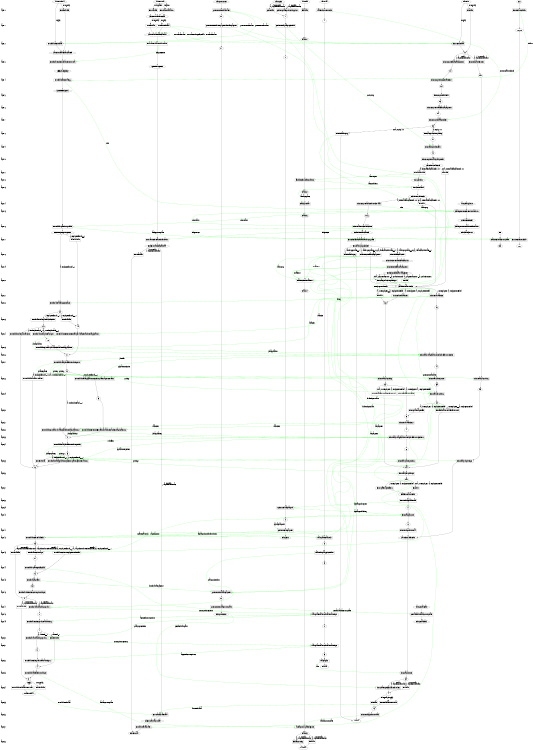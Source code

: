 digraph state_graph {
	rankdir=TB;
	size="8,5;"
	layer_0 [shape=plaintext, label="layer 0"];
	layer_1 [shape=plaintext, label="layer 1"];
	layer_0 -> layer_1 [style=invis];
	layer_2 [shape=plaintext, label="layer 2"];
	layer_1 -> layer_2 [style=invis];
	layer_3 [shape=plaintext, label="layer 3"];
	layer_2 -> layer_3 [style=invis];
	layer_4 [shape=plaintext, label="layer 4"];
	layer_3 -> layer_4 [style=invis];
	layer_5 [shape=plaintext, label="layer 5"];
	layer_4 -> layer_5 [style=invis];
	layer_6 [shape=plaintext, label="layer 6"];
	layer_5 -> layer_6 [style=invis];
	layer_7 [shape=plaintext, label="layer 7"];
	layer_6 -> layer_7 [style=invis];
	layer_8 [shape=plaintext, label="layer 8"];
	layer_7 -> layer_8 [style=invis];
	layer_9 [shape=plaintext, label="layer 9"];
	layer_8 -> layer_9 [style=invis];
	layer_10 [shape=plaintext, label="layer 10"];
	layer_9 -> layer_10 [style=invis];
	layer_11 [shape=plaintext, label="layer 11"];
	layer_10 -> layer_11 [style=invis];
	layer_12 [shape=plaintext, label="layer 12"];
	layer_11 -> layer_12 [style=invis];
	layer_13 [shape=plaintext, label="layer 13"];
	layer_12 -> layer_13 [style=invis];
	layer_14 [shape=plaintext, label="layer 14"];
	layer_13 -> layer_14 [style=invis];
	layer_15 [shape=plaintext, label="layer 15"];
	layer_14 -> layer_15 [style=invis];
	layer_16 [shape=plaintext, label="layer 16"];
	layer_15 -> layer_16 [style=invis];
	layer_17 [shape=plaintext, label="layer 17"];
	layer_16 -> layer_17 [style=invis];
	layer_18 [shape=plaintext, label="layer 18"];
	layer_17 -> layer_18 [style=invis];
	layer_19 [shape=plaintext, label="layer 19"];
	layer_18 -> layer_19 [style=invis];
	layer_20 [shape=plaintext, label="layer 20"];
	layer_19 -> layer_20 [style=invis];
	layer_21 [shape=plaintext, label="layer 21"];
	layer_20 -> layer_21 [style=invis];
	layer_22 [shape=plaintext, label="layer 22"];
	layer_21 -> layer_22 [style=invis];
	layer_23 [shape=plaintext, label="layer 23"];
	layer_22 -> layer_23 [style=invis];
	layer_24 [shape=plaintext, label="layer 24"];
	layer_23 -> layer_24 [style=invis];
	layer_25 [shape=plaintext, label="layer 25"];
	layer_24 -> layer_25 [style=invis];
	layer_26 [shape=plaintext, label="layer 26"];
	layer_25 -> layer_26 [style=invis];
	layer_27 [shape=plaintext, label="layer 27"];
	layer_26 -> layer_27 [style=invis];
	layer_28 [shape=plaintext, label="layer 28"];
	layer_27 -> layer_28 [style=invis];
	layer_29 [shape=plaintext, label="layer 29"];
	layer_28 -> layer_29 [style=invis];
	layer_30 [shape=plaintext, label="layer 30"];
	layer_29 -> layer_30 [style=invis];
	layer_31 [shape=plaintext, label="layer 31"];
	layer_30 -> layer_31 [style=invis];
	layer_32 [shape=plaintext, label="layer 32"];
	layer_31 -> layer_32 [style=invis];
	layer_33 [shape=plaintext, label="layer 33"];
	layer_32 -> layer_33 [style=invis];
	layer_34 [shape=plaintext, label="layer 34"];
	layer_33 -> layer_34 [style=invis];
	layer_35 [shape=plaintext, label="layer 35"];
	layer_34 -> layer_35 [style=invis];
	layer_36 [shape=plaintext, label="layer 36"];
	layer_35 -> layer_36 [style=invis];
	layer_37 [shape=plaintext, label="layer 37"];
	layer_36 -> layer_37 [style=invis];
	layer_38 [shape=plaintext, label="layer 38"];
	layer_37 -> layer_38 [style=invis];
	layer_39 [shape=plaintext, label="layer 39"];
	layer_38 -> layer_39 [style=invis];
	layer_40 [shape=plaintext, label="layer 40"];
	layer_39 -> layer_40 [style=invis];
	layer_41 [shape=plaintext, label="layer 41"];
	layer_40 -> layer_41 [style=invis];
	layer_42 [shape=plaintext, label="layer 42"];
	layer_41 -> layer_42 [style=invis];
	layer_43 [shape=plaintext, label="layer 43"];
	layer_42 -> layer_43 [style=invis];
	layer_44 [shape=plaintext, label="layer 44"];
	layer_43 -> layer_44 [style=invis];
	layer_45 [shape=plaintext, label="layer 45"];
	layer_44 -> layer_45 [style=invis];
	layer_46 [shape=plaintext, label="layer 46"];
	layer_45 -> layer_46 [style=invis];
	layer_47 [shape=plaintext, label="layer 47"];
	layer_46 -> layer_47 [style=invis];
	layer_48 [shape=plaintext, label="layer 48"];
	layer_47 -> layer_48 [style=invis];
	layer_49 [shape=plaintext, label="layer 49"];
	layer_48 -> layer_49 [style=invis];
	layer_50 [shape=plaintext, label="layer 50"];
	layer_49 -> layer_50 [style=invis];
	layer_51 [shape=plaintext, label="layer 51"];
	layer_50 -> layer_51 [style=invis];
	layer_52 [shape=plaintext, label="layer 52"];
	layer_51 -> layer_52 [style=invis];
	layer_53 [shape=plaintext, label="layer 53"];
	layer_52 -> layer_53 [style=invis];
	layer_54 [shape=plaintext, label="layer 54"];
	layer_53 -> layer_54 [style=invis];
	layer_55 [shape=plaintext, label="layer 55"];
	layer_54 -> layer_55 [style=invis];
	layer_56 [shape=plaintext, label="layer 56"];
	layer_55 -> layer_56 [style=invis];
	layer_57 [shape=plaintext, label="layer 57"];
	layer_56 -> layer_57 [style=invis];
	layer_58 [shape=plaintext, label="layer 58"];
	layer_57 -> layer_58 [style=invis];
	
	/* States */
	Firm_XXX2 [label = "XXX2"]
	Firm_UPDATE [label = "UPDATE"]
	Firm_XXX [label = "XXX"]
	Firm_15 [label = "15"]
	Firm_start_Firm [label = "start_Firm"]
	Firm_09b [label = "09b"]
	Firm_08 [label = "08"]
	Firm_07 [label = "07"]
	Firm_09a [label = "09a"]
	Firm_06 [label = "06"]
	Firm_03d [label = "03d"]
	Firm_09c [label = "09c"]
	Firm_05b [label = "05b"]
	Firm_05a [label = "05a"]
	Firm_04 [label = "04"]
	Firm_03c [label = "03c"]
	Firm_03 [label = "03"]
	Firm_Firm_tries_to_resolve_financial_crisis [label = "Firm_tries_to_resolve_financial_crisis"]
	Firm_Firm_bankruptcy_checked [label = "Firm_bankruptcy_checked"]
	Firm_End_Firm_Financial_Role [label = "End_Firm_Financial_Role"]
	Firm_0003 [label = "0003"]
	Firm_end_Firm [label = "end_Firm"]
	Firm_004 [label = "004"]
	Firm_003 [label = "003"]
	Firm_002 [label = "002"]
	Firm_001 [label = "001"]
	Firm_End_Firm_Credit_Role [label = "End_Firm_Credit_Role"]
	Firm_Firm_Credit_02 [label = "Firm_Credit_02"]
	Firm_Start_Firm_Credit_Role [label = "Start_Firm_Credit_Role"]
	Firm_14 [label = "14"]
	Firm_13b [label = "13b"]
	Firm_Start_Firm_Seller_Role [label = "Start_Firm_Seller_Role"]
	Firm_12 [label = "12"]
	Firm_11 [label = "11"]
	Firm_End_Firm_Labour_Role [label = "End_Firm_Labour_Role"]
	Firm_Start_Firm_Labour_Role [label = "Start_Firm_Labour_Role"]
	Firm_End_Firm_Financial_Management [label = "End_Firm_Financial_Management"]
	Firm_02 [label = "02"]
	Firm_00b [label = "00b"]
	Firm_00 [label = "00"]
	Firm_01 [label = "01"]
	Firm_005 [label = "005"]
	Household_WAITORDERSTATUS [label = "WAITORDERSTATUS"]
	Household_SELECTSTRATEGY [label = "SELECTSTRATEGY"]
	Household_end_Household [label = "end_Household"]
	Household_Start_Household_Financial_Role [label = "Start_Household_Financial_Role"]
	Household_start_Household [label = "start_Household"]
	Household_05 [label = "05"]
	Household_04 [label = "04"]
	Household_03 [label = "03"]
	Household_02 [label = "02"]
	Household_01b [label = "01b"]
	Household_01 [label = "01"]
	Household_01e [label = "01e"]
	Household_01a [label = "01a"]
	Household_01d [label = "01d"]
	Household_EXIT_FINANCIAL_MARKET [label = "EXIT_FINANCIAL_MARKET"]
	Household_12 [label = "12"]
	Household_14 [label = "14"]
	Household_11 [label = "11"]
	Household_10 [label = "10"]
	Household_15 [label = "15"]
	Household_08b [label = "08b"]
	Household_08 [label = "08"]
	Household_07 [label = "07"]
	Household_09 [label = "09"]
	Household_06b [label = "06b"]
	Household_06 [label = "06"]
	Mall_end_Mall [label = "end_Mall"]
	Mall_05 [label = "05"]
	Mall_04 [label = "04"]
	Mall_03 [label = "03"]
	Mall_02 [label = "02"]
	Mall_01 [label = "01"]
	Mall_start_Mall [label = "start_Mall"]
	IGFirm_end_IGFirm [label = "end_IGFirm"]
	IGFirm_03 [label = "03"]
	IGFirm_02 [label = "02"]
	IGFirm_01 [label = "01"]
	IGFirm_start_IGFirm [label = "start_IGFirm"]
	Eurostat_WAITENDMARKET [label = "WAITENDMARKET"]
	Eurostat_end_Eurostat [label = "end_Eurostat"]
	Eurostat_End_Eurostat_Macro_Data [label = "End_Eurostat_Macro_Data"]
	Eurostat_End_Eurostat_Financial_Data [label = "End_Eurostat_Financial_Data"]
	Eurostat_Start_Eurostat_Financial_Data [label = "Start_Eurostat_Financial_Data"]
	Eurostat_Start_Eurostat_Firm_Data [label = "Start_Eurostat_Firm_Data"]
	Eurostat_start_Eurostat [label = "start_Eurostat"]
	Clearinghouse_end_Clearinghouse [label = "end_Clearinghouse"]
	Clearinghouse_COMPUTEDPRICES [label = "COMPUTEDPRICES"]
	Clearinghouse_start_Clearinghouse [label = "start_Clearinghouse"]
	Bank_BB1 [label = "BB1"]
	Bank_BB [label = "BB"]
	Bank_end_Bank [label = "end_Bank"]
	Bank_Bank_05 [label = "Bank_05"]
	Bank_Bank_04 [label = "Bank_04"]
	Bank_Bank_03 [label = "Bank_03"]
	Bank_Bank_02 [label = "Bank_02"]
	Bank_Bank_01 [label = "Bank_01"]
	Bank_start_Bank [label = "start_Bank"]
	Government_end_Government [label = "end_Government"]
	Government_02 [label = "02"]
	Government_01 [label = "01"]
	Government_00 [label = "00"]
	Government_start_Government [label = "start_Government"]
	Central_Bank_end_Central_Bank [label = "end_Central_Bank"]
	Central_Bank_start_Central_Bank [label = "start_Central_Bank"]
	Firm_Firm_calc_production_quantity_005_01 [label = "Firm_calc_production_quantity", shape = rect]
	Firm_Firm_set_quantities_zero_00_00b [label = "Firm_set_quantities_zero", shape = rect]
	Firm_Firm_calc_input_demands_01_02 [label = "Firm_calc_input_demands", shape = rect]
	Firm_Firm_calc_production_quantity_2_End_Firm_Financial_Management_Start_Firm_Labour_Role [label = "Firm_calc_production_quantity_2", shape = rect]
	Firm_Firm_idle_End_Firm_Financial_Management_Start_Firm_Labour_Role [label = "Firm_idle", shape = rect]
	Firm_Firm_send_capital_demand_End_Firm_Labour_Role_11 [label = "Firm_send_capital_demand", shape = rect]
	Firm_Firm_calc_pay_costs_11_12 [label = "Firm_calc_pay_costs", shape = rect]
	Firm_Firm_send_goods_to_mall_12_Start_Firm_Seller_Role [label = "Firm_send_goods_to_mall", shape = rect]
	Firm_Firm_calc_revenue_Start_Firm_Seller_Role_13b [label = "Firm_calc_revenue", shape = rect]
	Firm_Firm_update_specific_skills_of_workers_13b_14 [label = "Firm_update_specific_skills_of_workers", shape = rect]
	Firm_Firm_idle_13b_14 [label = "Firm_idle", shape = rect]
	Firm_Firm_ask_for_loan_Start_Firm_Credit_Role_Firm_Credit_02 [label = "Firm_ask_for_loan", shape = rect]
	Firm_Firm_choose_bank_Firm_Credit_02_End_Firm_Credit_Role [label = "Firm_choose_bank", shape = rect]
	Firm_Firm_compute_financial_payments_00_001 [label = "Firm_compute_financial_payments", shape = rect]
	Firm_Firm_compute_income_statement_001_002 [label = "Firm_compute_income_statement", shape = rect]
	Firm_Firm_compute_dividends_002_003 [label = "Firm_compute_dividends", shape = rect]
	Firm_Firm_compute_total_financial_payments_003_004 [label = "Firm_compute_total_financial_payments", shape = rect]
	Firm_Firm_compute_balance_sheet_004_005 [label = "Firm_compute_balance_sheet", shape = rect]
	Firm_Firm_in_bankruptcy_005_end_Firm [label = "Firm_in_bankruptcy", shape = rect]
	Firm_Firm_compute_total_liquidity_needs_02_Start_Firm_Credit_Role [label = "Firm_compute_total_liquidity_needs", shape = rect]
	Firm_Firm_compute_and_send_stock_orders_End_Firm_Credit_Role_0003 [label = "Firm_compute_and_send_stock_orders", shape = rect]
	Firm_Firm_reads_stock_transactions_0003_End_Firm_Financial_Role [label = "Firm_reads_stock_transactions", shape = rect]
	Firm_Firm_check_financial_and_bankruptcy_state_End_Firm_Financial_Role_Firm_bankruptcy_checked [label = "Firm_check_financial_and_bankruptcy_state", shape = rect]
	Firm_Firm_in_bankruptcy_Firm_bankruptcy_checked_end_Firm [label = "Firm_in_bankruptcy", shape = rect]
	Firm_Firm_in_financial_crisis_Firm_bankruptcy_checked_Firm_tries_to_resolve_financial_crisis [label = "Firm_in_financial_crisis", shape = rect]
	Firm_Firm_execute_financial_payments_Firm_tries_to_resolve_financial_crisis_End_Firm_Financial_Management [label = "Firm_execute_financial_payments", shape = rect]
	Firm_Firm_execute_financial_payments_Firm_bankruptcy_checked_Start_Firm_Labour_Role [label = "Firm_execute_financial_payments", shape = rect]
	Firm_Firm_idle_Start_Firm_Credit_Role_Start_Firm_Labour_Role [label = "Firm_idle", shape = rect]
	Firm_Firm_idle_End_Firm_Credit_Role_Start_Firm_Labour_Role [label = "Firm_idle", shape = rect]
	Firm_Firm_send_vacancies_Start_Firm_Labour_Role_03 [label = "Firm_send_vacancies", shape = rect]
	Firm_Firm_send_redundancies_Start_Firm_Labour_Role_03c [label = "Firm_send_redundancies", shape = rect]
	Firm_Firm_idle_Start_Firm_Labour_Role_03c [label = "Firm_idle", shape = rect]
	Firm_Firm_read_job_applications_send_job_offer_or_rejection_03_04 [label = "Firm_read_job_applications_send_job_offer_or_rejection", shape = rect]
	Firm_Firm_read_job_responses_04_05a [label = "Firm_read_job_responses", shape = rect]
	Firm_Firm_read_job_quitting_05a_05b [label = "Firm_read_job_quitting", shape = rect]
	Firm_Firm_read_job_quitting_00b_09c [label = "Firm_read_job_quitting", shape = rect]
	Firm_Firm_read_job_quitting_03c_03d [label = "Firm_read_job_quitting", shape = rect]
	Firm_Firm_start_labour_market_03d_06 [label = "Firm_start_labour_market", shape = rect]
	Firm_Firm_finish_labour_market_first_round_03d_09a [label = "Firm_finish_labour_market_first_round", shape = rect]
	Firm_Firm_finish_labour_market_first_round_05b_09a [label = "Firm_finish_labour_market_first_round", shape = rect]
	Firm_Firm_update_wage_offer_05b_06 [label = "Firm_update_wage_offer", shape = rect]
	Firm_Firm_send_vacancies_2_06_07 [label = "Firm_send_vacancies_2", shape = rect]
	Firm_Firm_read_job_applications_send_job_offer_or_rejection_2_07_08 [label = "Firm_read_job_applications_send_job_offer_or_rejection_2", shape = rect]
	Firm_Firm_read_job_responses_2_08_09a [label = "Firm_read_job_responses_2", shape = rect]
	Firm_Firm_read_job_quitting_2_09a_09b [label = "Firm_read_job_quitting_2", shape = rect]
	Firm_Firm_read_job_quitting_2_09c_Start_Firm_Seller_Role [label = "Firm_read_job_quitting_2", shape = rect]
	Firm_Firm_update_wage_offer_2_09b_End_Firm_Labour_Role [label = "Firm_update_wage_offer_2", shape = rect]
	Firm_Firm_idle_09b_End_Firm_Labour_Role [label = "Firm_idle", shape = rect]
	Firm_Firm_receive_data_start_Firm_00 [label = "Firm_receive_data", shape = rect]
	Firm_Firm_idle_start_Firm_00 [label = "Firm_idle", shape = rect]
	Firm_Firm_send_data_to_Eurostat_14_15 [label = "Firm_send_data_to_Eurostat", shape = rect]
	Firm_Firm_idle_14_15 [label = "Firm_idle", shape = rect]
	Firm_Firm_send_payments_to_bank_15_end_Firm [label = "Firm_send_payments_to_bank", shape = rect]
	Firm_Firm_send_stock_info_XXX_UPDATE [label = "Firm_send_stock_info", shape = rect]
	Firm_Firm_receive_stock_info_UPDATE_XXX2 [label = "Firm_receive_stock_info", shape = rect]
	Household_Household_receive_dividends_06_06b [label = "Household_receive_dividends", shape = rect]
	Household_Household_idle_06b_09 [label = "Household_idle", shape = rect]
	Household_Household_receive_wage_06b_07 [label = "Household_receive_wage", shape = rect]
	Household_Household_update_specific_skills_07_08 [label = "Household_update_specific_skills", shape = rect]
	Household_Household_receive_unemployment_benefits_06b_08 [label = "Household_receive_unemployment_benefits", shape = rect]
	Household_Household_pay_taxes_08_08b [label = "Household_pay_taxes", shape = rect]
	Household_Household_determine_consumption_budget_08b_09 [label = "Household_determine_consumption_budget", shape = rect]
	Household_Household_idle_09_15 [label = "Household_idle", shape = rect]
	Household_Household_rank_and_buy_goods_1_09_10 [label = "Household_rank_and_buy_goods_1", shape = rect]
	Household_Household_receive_goods_read_rationing_10_11 [label = "Household_receive_goods_read_rationing", shape = rect]
	Household_Household_idle_11_14 [label = "Household_idle", shape = rect]
	Household_Household_rank_and_buy_goods_2_11_12 [label = "Household_rank_and_buy_goods_2", shape = rect]
	Household_Household_receive_goods_read_rationing_2_12_14 [label = "Household_receive_goods_read_rationing_2", shape = rect]
	Household_Household_handle_leftover_budget_14_15 [label = "Household_handle_leftover_budget", shape = rect]
	Household_Household_read_firing_messages_EXIT_FINANCIAL_MARKET_01d [label = "Household_read_firing_messages", shape = rect]
	Household_Household_idle_01d_01a [label = "Household_idle", shape = rect]
	Household_Household_idle_EXIT_FINANCIAL_MARKET_01a [label = "Household_idle", shape = rect]
	Household_Household_OTJS_read_job_vacancies_and_send_applications_01e_01 [label = "Household_OTJS_read_job_vacancies_and_send_applications", shape = rect]
	Household_Household_UNEMPLOYED_read_job_vacancies_and_send_applications_01a_01 [label = "Household_UNEMPLOYED_read_job_vacancies_and_send_applications", shape = rect]
	Household_Household_on_the_job_search_decision_01d_01b [label = "Household_on_the_job_search_decision", shape = rect]
	Household_Household_on_the_job_search_yes_01b_01e [label = "Household_on_the_job_search_yes", shape = rect]
	Household_Household_on_the_job_search_no_01b_06 [label = "Household_on_the_job_search_no", shape = rect]
	Household_Household_read_job_offers_send_response_01_02 [label = "Household_read_job_offers_send_response", shape = rect]
	Household_Household_finish_labour_market_02_06 [label = "Household_finish_labour_market", shape = rect]
	Household_Household_read_application_rejection_update_wage_reservation_02_03 [label = "Household_read_application_rejection_update_wage_reservation", shape = rect]
	Household_Household_OTJS_read_job_vacancies_and_send_applications_2_02_04 [label = "Household_OTJS_read_job_vacancies_and_send_applications_2", shape = rect]
	Household_Household_UNEMPLOYED_read_job_vacancies_and_send_applications_2_03_04 [label = "Household_UNEMPLOYED_read_job_vacancies_and_send_applications_2", shape = rect]
	Household_Household_read_job_offers_send_response_2_04_05 [label = "Household_read_job_offers_send_response_2", shape = rect]
	Household_Household_read_application_rejection_update_wage_reservation_2_05_06 [label = "Household_read_application_rejection_update_wage_reservation_2", shape = rect]
	Household_Household_idle_05_06 [label = "Household_idle", shape = rect]
	Household_Household_receive_data_start_Household_Start_Household_Financial_Role [label = "Household_receive_data", shape = rect]
	Household_Household_idle_start_Household_Start_Household_Financial_Role [label = "Household_idle", shape = rect]
	Household_Household_send_data_to_Eurostat_15_end_Household [label = "Household_send_data_to_Eurostat", shape = rect]
	Household_Household_idle_15_end_Household [label = "Household_idle", shape = rect]
	Household_Household_receive_info_asset_to_eurostat_Start_Household_Financial_Role_SELECTSTRATEGY [label = "Household_receive_info_asset_to_eurostat", shape = rect]
	Household_Household_select_strategy_SELECTSTRATEGY_WAITORDERSTATUS [label = "Household_select_strategy", shape = rect]
	Household_Household_update_its_portfolio_WAITORDERSTATUS_EXIT_FINANCIAL_MARKET [label = "Household_update_its_portfolio", shape = rect]
	Mall_Mall_send_current_stocks_start_Mall_01 [label = "Mall_send_current_stocks", shape = rect]
	Mall_Mall_update_mall_stock_01_02 [label = "Mall_update_mall_stock", shape = rect]
	Mall_Mall_send_quality_price_info_1_02_03 [label = "Mall_send_quality_price_info_1", shape = rect]
	Mall_Mall_update_mall_stocks_sales_rationing_1_03_04 [label = "Mall_update_mall_stocks_sales_rationing_1", shape = rect]
	Mall_Mall_update_mall_stocks_sales_rationing_2_04_05 [label = "Mall_update_mall_stocks_sales_rationing_2", shape = rect]
	Mall_Mall_pay_firm_05_end_Mall [label = "Mall_pay_firm", shape = rect]
	IGFirm_IGFirm_update_productivity_price_start_IGFirm_01 [label = "IGFirm_update_productivity_price", shape = rect]
	IGFirm_IGFirm_idle_start_IGFirm_01 [label = "IGFirm_idle", shape = rect]
	IGFirm_IGFirm_send_quality_price_info_01_02 [label = "IGFirm_send_quality_price_info", shape = rect]
	IGFirm_IGFirm_send_capital_good_02_03 [label = "IGFirm_send_capital_good", shape = rect]
	IGFirm_IGFirm_receive_payment_03_end_IGFirm [label = "IGFirm_receive_payment", shape = rect]
	Eurostat_Eurostat_Initialization_start_Eurostat_Start_Eurostat_Firm_Data [label = "Eurostat_Initialization", shape = rect]
	Eurostat_Eurostat_idle_start_Eurostat_Start_Eurostat_Firm_Data [label = "Eurostat_idle", shape = rect]
	Eurostat_Eurostat_send_data_Start_Eurostat_Firm_Data_Start_Eurostat_Financial_Data [label = "Eurostat_send_data", shape = rect]
	Eurostat_Eurostat_idle_Start_Eurostat_Firm_Data_Start_Eurostat_Financial_Data [label = "Eurostat_idle", shape = rect]
	Eurostat_Eurostat_calculate_data_End_Eurostat_Financial_Data_End_Eurostat_Macro_Data [label = "Eurostat_calculate_data", shape = rect]
	Eurostat_Eurostat_read_tax_rates_End_Eurostat_Macro_Data_end_Eurostat [label = "Eurostat_read_tax_rates", shape = rect]
	Eurostat_Eurostat_idle_End_Eurostat_Financial_Data_end_Eurostat [label = "Eurostat_idle", shape = rect]
	Eurostat_Eurastat_send_asset_information_Start_Eurostat_Financial_Data_WAITENDMARKET [label = "Eurastat_send_asset_information", shape = rect]
	Eurostat_Eurostat_receive_asset_information_WAITENDMARKET_End_Eurostat_Financial_Data [label = "Eurostat_receive_asset_information", shape = rect]
	Clearinghouse_ClearingHouse_receive_orders_and_run_start_Clearinghouse_COMPUTEDPRICES [label = "ClearingHouse_receive_orders_and_run", shape = rect]
	Clearinghouse_ClearingHouse_send_asset_information_COMPUTEDPRICES_end_Clearinghouse [label = "ClearingHouse_send_asset_information", shape = rect]
	Bank_Bank_idle_start_Bank_Bank_01 [label = "Bank_idle", shape = rect]
	Bank_Bank_decide_credit_conditions_Bank_01_Bank_02 [label = "Bank_decide_credit_conditions", shape = rect]
	Bank_Bank_give_loan_Bank_02_Bank_03 [label = "Bank_give_loan", shape = rect]
	Bank_Bank_receive_installment_Bank_03_Bank_04 [label = "Bank_receive_installment", shape = rect]
	Bank_Bank_account_update_deposits_Bank_04_Bank_05 [label = "Bank_account_update_deposits", shape = rect]
	Bank_Bank_accounting_Bank_05_end_Bank [label = "Bank_accounting", shape = rect]
	Bank_Bank_idle_Bank_05_end_Bank [label = "Bank_idle", shape = rect]
	Bank_Bank_receive_account_update_BB_BB1 [label = "Bank_receive_account_update", shape = rect]
	Government_Government_send_tax_rates_start_Government_00 [label = "Government_send_tax_rates", shape = rect]
	Government_Government_send_unemployment_benefit_payment_00_01 [label = "Government_send_unemployment_benefit_payment", shape = rect]
	Government_Government_read_tax_payment_01_02 [label = "Government_read_tax_payment", shape = rect]
	Government_Government_send_account_update_02_end_Government [label = "Government_send_account_update", shape = rect]
	Central_Bank_Central_Bank_read_account_update_start_Central_Bank_end_Central_Bank [label = "Central_Bank_read_account_update", shape = rect]
	
	/* Transitions */
	Firm_005 -> Firm_Firm_calc_production_quantity_005_01 [ label = "a->equity>0.0"];
	Firm_Firm_calc_production_quantity_005_01 -> Firm_01;
	Firm_00 -> Firm_Firm_set_quantities_zero_00_00b [ label = "not monthly\na->day_of_month_to_act"];
	Firm_Firm_set_quantities_zero_00_00b -> Firm_00b;
	Firm_01 -> Firm_Firm_calc_input_demands_01_02;
	Firm_Firm_calc_input_demands_01_02 -> Firm_02;
	Firm_End_Firm_Financial_Management -> Firm_Firm_calc_production_quantity_2_End_Firm_Financial_Management_Start_Firm_Labour_Role [ label = "not a->payment_account>=a->production_costs"];
	Firm_Firm_calc_production_quantity_2_End_Firm_Financial_Management_Start_Firm_Labour_Role -> Firm_Start_Firm_Labour_Role;
	Firm_End_Firm_Financial_Management -> Firm_Firm_idle_End_Firm_Financial_Management_Start_Firm_Labour_Role [ label = "a->payment_account>=a->production_costs"];
	Firm_Firm_idle_End_Firm_Financial_Management_Start_Firm_Labour_Role -> Firm_Start_Firm_Labour_Role;
	Firm_End_Firm_Labour_Role -> Firm_Firm_send_capital_demand_End_Firm_Labour_Role_11;
	Firm_Firm_send_capital_demand_End_Firm_Labour_Role_11 -> Firm_11;
	Firm_11 -> Firm_Firm_calc_pay_costs_11_12;
	Firm_Firm_calc_pay_costs_11_12 -> Firm_12;
	Firm_12 -> Firm_Firm_send_goods_to_mall_12_Start_Firm_Seller_Role;
	Firm_Firm_send_goods_to_mall_12_Start_Firm_Seller_Role -> Firm_Start_Firm_Seller_Role;
	Firm_Start_Firm_Seller_Role -> Firm_Firm_calc_revenue_Start_Firm_Seller_Role_13b;
	Firm_Firm_calc_revenue_Start_Firm_Seller_Role_13b -> Firm_13b;
	Firm_13b -> Firm_Firm_update_specific_skills_of_workers_13b_14 [ label = "monthly\na->day_of_month_to_act"];
	Firm_Firm_update_specific_skills_of_workers_13b_14 -> Firm_14;
	Firm_13b -> Firm_Firm_idle_13b_14 [ label = "not monthly\na->day_of_month_to_act"];
	Firm_Firm_idle_13b_14 -> Firm_14;
	Firm_Start_Firm_Credit_Role -> Firm_Firm_ask_for_loan_Start_Firm_Credit_Role_Firm_Credit_02 [ label = "a->external_financial_needs>0.0"];
	Firm_Firm_ask_for_loan_Start_Firm_Credit_Role_Firm_Credit_02 -> Firm_Firm_Credit_02;
	Firm_Firm_Credit_02 -> Firm_Firm_choose_bank_Firm_Credit_02_End_Firm_Credit_Role;
	Firm_Firm_choose_bank_Firm_Credit_02_End_Firm_Credit_Role -> Firm_End_Firm_Credit_Role;
	Firm_00 -> Firm_Firm_compute_financial_payments_00_001 [ label = "monthly\na->day_of_month_to_act"];
	Firm_Firm_compute_financial_payments_00_001 -> Firm_001;
	Firm_001 -> Firm_Firm_compute_income_statement_001_002;
	Firm_Firm_compute_income_statement_001_002 -> Firm_002;
	Firm_002 -> Firm_Firm_compute_dividends_002_003;
	Firm_Firm_compute_dividends_002_003 -> Firm_003;
	Firm_003 -> Firm_Firm_compute_total_financial_payments_003_004;
	Firm_Firm_compute_total_financial_payments_003_004 -> Firm_004;
	Firm_004 -> Firm_Firm_compute_balance_sheet_004_005;
	Firm_Firm_compute_balance_sheet_004_005 -> Firm_005;
	Firm_005 -> Firm_Firm_in_bankruptcy_005_end_Firm [ label = "not a->equity>0.0"];
	Firm_Firm_in_bankruptcy_005_end_Firm -> Firm_end_Firm;
	Firm_02 -> Firm_Firm_compute_total_liquidity_needs_02_Start_Firm_Credit_Role;
	Firm_Firm_compute_total_liquidity_needs_02_Start_Firm_Credit_Role -> Firm_Start_Firm_Credit_Role;
	Firm_End_Firm_Credit_Role -> Firm_Firm_compute_and_send_stock_orders_End_Firm_Credit_Role_0003 [ label = "a->external_financial_needs>0.0"];
	Firm_Firm_compute_and_send_stock_orders_End_Firm_Credit_Role_0003 -> Firm_0003;
	Firm_0003 -> Firm_Firm_reads_stock_transactions_0003_End_Firm_Financial_Role;
	Firm_Firm_reads_stock_transactions_0003_End_Firm_Financial_Role -> Firm_End_Firm_Financial_Role;
	Firm_End_Firm_Financial_Role -> Firm_Firm_check_financial_and_bankruptcy_state_End_Firm_Financial_Role_Firm_bankruptcy_checked;
	Firm_Firm_check_financial_and_bankruptcy_state_End_Firm_Financial_Role_Firm_bankruptcy_checked -> Firm_Firm_bankruptcy_checked;
	Firm_Firm_bankruptcy_checked -> Firm_Firm_in_bankruptcy_Firm_bankruptcy_checked_end_Firm [ label = "a->bankruptcy_state==1"];
	Firm_Firm_in_bankruptcy_Firm_bankruptcy_checked_end_Firm -> Firm_end_Firm;
	Firm_Firm_bankruptcy_checked -> Firm_Firm_in_financial_crisis_Firm_bankruptcy_checked_Firm_tries_to_resolve_financial_crisis [ label = "a->bankruptcy_state==0&&a->financial_crisis_state==1"];
	Firm_Firm_in_financial_crisis_Firm_bankruptcy_checked_Firm_tries_to_resolve_financial_crisis -> Firm_Firm_tries_to_resolve_financial_crisis;
	Firm_Firm_tries_to_resolve_financial_crisis -> Firm_Firm_execute_financial_payments_Firm_tries_to_resolve_financial_crisis_End_Firm_Financial_Management;
	Firm_Firm_execute_financial_payments_Firm_tries_to_resolve_financial_crisis_End_Firm_Financial_Management -> Firm_End_Firm_Financial_Management;
	Firm_Firm_bankruptcy_checked -> Firm_Firm_execute_financial_payments_Firm_bankruptcy_checked_Start_Firm_Labour_Role [ label = "a->bankruptcy_state==0&&a->financial_crisis_state==0"];
	Firm_Firm_execute_financial_payments_Firm_bankruptcy_checked_Start_Firm_Labour_Role -> Firm_Start_Firm_Labour_Role;
	Firm_Start_Firm_Credit_Role -> Firm_Firm_idle_Start_Firm_Credit_Role_Start_Firm_Labour_Role [ label = "not a->external_financial_needs>0.0"];
	Firm_Firm_idle_Start_Firm_Credit_Role_Start_Firm_Labour_Role -> Firm_Start_Firm_Labour_Role;
	Firm_End_Firm_Credit_Role -> Firm_Firm_idle_End_Firm_Credit_Role_Start_Firm_Labour_Role [ label = "not a->external_financial_needs>0.0"];
	Firm_Firm_idle_End_Firm_Credit_Role_Start_Firm_Labour_Role -> Firm_Start_Firm_Labour_Role;
	Firm_Start_Firm_Labour_Role -> Firm_Firm_send_vacancies_Start_Firm_Labour_Role_03 [ label = "a->no_employees<a->employees_needed"];
	Firm_Firm_send_vacancies_Start_Firm_Labour_Role_03 -> Firm_03;
	Firm_Start_Firm_Labour_Role -> Firm_Firm_send_redundancies_Start_Firm_Labour_Role_03c [ label = "a->no_employees>a->employees_needed"];
	Firm_Firm_send_redundancies_Start_Firm_Labour_Role_03c -> Firm_03c;
	Firm_Start_Firm_Labour_Role -> Firm_Firm_idle_Start_Firm_Labour_Role_03c [ label = "a->no_employees==a->employees_needed"];
	Firm_Firm_idle_Start_Firm_Labour_Role_03c -> Firm_03c;
	Firm_03 -> Firm_Firm_read_job_applications_send_job_offer_or_rejection_03_04;
	Firm_Firm_read_job_applications_send_job_offer_or_rejection_03_04 -> Firm_04;
	Firm_04 -> Firm_Firm_read_job_responses_04_05a;
	Firm_Firm_read_job_responses_04_05a -> Firm_05a;
	Firm_05a -> Firm_Firm_read_job_quitting_05a_05b;
	Firm_Firm_read_job_quitting_05a_05b -> Firm_05b;
	Firm_00b -> Firm_Firm_read_job_quitting_00b_09c;
	Firm_Firm_read_job_quitting_00b_09c -> Firm_09c;
	Firm_03c -> Firm_Firm_read_job_quitting_03c_03d;
	Firm_Firm_read_job_quitting_03c_03d -> Firm_03d;
	Firm_03d -> Firm_Firm_start_labour_market_03d_06 [ label = "a->no_employees<a->employees_needed"];
	Firm_Firm_start_labour_market_03d_06 -> Firm_06;
	Firm_03d -> Firm_Firm_finish_labour_market_first_round_03d_09a [ label = "not a->no_employees<a->employees_needed"];
	Firm_Firm_finish_labour_market_first_round_03d_09a -> Firm_09a;
	Firm_05b -> Firm_Firm_finish_labour_market_first_round_05b_09a [ label = "a->no_employees==a->employees_needed"];
	Firm_Firm_finish_labour_market_first_round_05b_09a -> Firm_09a;
	Firm_05b -> Firm_Firm_update_wage_offer_05b_06 [ label = "a->no_employees<a->employees_needed"];
	Firm_Firm_update_wage_offer_05b_06 -> Firm_06;
	Firm_06 -> Firm_Firm_send_vacancies_2_06_07;
	Firm_Firm_send_vacancies_2_06_07 -> Firm_07;
	Firm_07 -> Firm_Firm_read_job_applications_send_job_offer_or_rejection_2_07_08;
	Firm_Firm_read_job_applications_send_job_offer_or_rejection_2_07_08 -> Firm_08;
	Firm_08 -> Firm_Firm_read_job_responses_2_08_09a;
	Firm_Firm_read_job_responses_2_08_09a -> Firm_09a;
	Firm_09a -> Firm_Firm_read_job_quitting_2_09a_09b;
	Firm_Firm_read_job_quitting_2_09a_09b -> Firm_09b;
	Firm_09c -> Firm_Firm_read_job_quitting_2_09c_Start_Firm_Seller_Role;
	Firm_Firm_read_job_quitting_2_09c_Start_Firm_Seller_Role -> Firm_Start_Firm_Seller_Role;
	Firm_09b -> Firm_Firm_update_wage_offer_2_09b_End_Firm_Labour_Role [ label = "a->no_employees<a->employees_needed"];
	Firm_Firm_update_wage_offer_2_09b_End_Firm_Labour_Role -> Firm_End_Firm_Labour_Role;
	Firm_09b -> Firm_Firm_idle_09b_End_Firm_Labour_Role [ label = "not a->no_employees<a->employees_needed"];
	Firm_Firm_idle_09b_End_Firm_Labour_Role -> Firm_End_Firm_Labour_Role;
	Firm_start_Firm -> Firm_Firm_receive_data_start_Firm_00 [ label = "monthly\n0"];
	Firm_Firm_receive_data_start_Firm_00 -> Firm_00;
	Firm_start_Firm -> Firm_Firm_idle_start_Firm_00 [ label = "not monthly\n0"];
	Firm_Firm_idle_start_Firm_00 -> Firm_00;
	Firm_14 -> Firm_Firm_send_data_to_Eurostat_14_15 [ label = "monthly\n19"];
	Firm_Firm_send_data_to_Eurostat_14_15 -> Firm_15;
	Firm_14 -> Firm_Firm_idle_14_15 [ label = "not monthly\n19"];
	Firm_Firm_idle_14_15 -> Firm_15;
	Firm_15 -> Firm_Firm_send_payments_to_bank_15_end_Firm;
	Firm_Firm_send_payments_to_bank_15_end_Firm -> Firm_end_Firm;
	Firm_XXX -> Firm_Firm_send_stock_info_XXX_UPDATE;
	Firm_Firm_send_stock_info_XXX_UPDATE -> Firm_UPDATE;
	Firm_UPDATE -> Firm_Firm_receive_stock_info_UPDATE_XXX2;
	Firm_Firm_receive_stock_info_UPDATE_XXX2 -> Firm_XXX2;
	Household_06 -> Household_Household_receive_dividends_06_06b;
	Household_Household_receive_dividends_06_06b -> Household_06b;
	Household_06b -> Household_Household_idle_06b_09 [ label = "not monthly\na->day_of_month_receive_income"];
	Household_Household_idle_06b_09 -> Household_09;
	Household_06b -> Household_Household_receive_wage_06b_07 [ label = "monthly\na->day_of_month_receive_income&&a->employee_firm_id!=-1"];
	Household_Household_receive_wage_06b_07 -> Household_07;
	Household_07 -> Household_Household_update_specific_skills_07_08;
	Household_Household_update_specific_skills_07_08 -> Household_08;
	Household_06b -> Household_Household_receive_unemployment_benefits_06b_08 [ label = "monthly\na->day_of_month_receive_income&&a->employee_firm_id==-1"];
	Household_Household_receive_unemployment_benefits_06b_08 -> Household_08;
	Household_08 -> Household_Household_pay_taxes_08_08b;
	Household_Household_pay_taxes_08_08b -> Household_08b;
	Household_08b -> Household_Household_determine_consumption_budget_08b_09;
	Household_Household_determine_consumption_budget_08b_09 -> Household_09;
	Household_09 -> Household_Household_idle_09_15 [ label = "not monthly\na->day_of_month_to_act"];
	Household_Household_idle_09_15 -> Household_15;
	Household_09 -> Household_Household_rank_and_buy_goods_1_09_10 [ label = "monthly\na->day_of_month_to_act"];
	Household_Household_rank_and_buy_goods_1_09_10 -> Household_10;
	Household_10 -> Household_Household_receive_goods_read_rationing_10_11;
	Household_Household_receive_goods_read_rationing_10_11 -> Household_11;
	Household_11 -> Household_Household_idle_11_14 [ label = "a->rationed!=1"];
	Household_Household_idle_11_14 -> Household_14;
	Household_11 -> Household_Household_rank_and_buy_goods_2_11_12 [ label = "a->rationed==1"];
	Household_Household_rank_and_buy_goods_2_11_12 -> Household_12;
	Household_12 -> Household_Household_receive_goods_read_rationing_2_12_14;
	Household_Household_receive_goods_read_rationing_2_12_14 -> Household_14;
	Household_14 -> Household_Household_handle_leftover_budget_14_15;
	Household_Household_handle_leftover_budget_14_15 -> Household_15;
	Household_EXIT_FINANCIAL_MARKET -> Household_Household_read_firing_messages_EXIT_FINANCIAL_MARKET_01d [ label = "a->employee_firm_id!=-1"];
	Household_Household_read_firing_messages_EXIT_FINANCIAL_MARKET_01d -> Household_01d;
	Household_01d -> Household_Household_idle_01d_01a [ label = "a->employee_firm_id==-1"];
	Household_Household_idle_01d_01a -> Household_01a;
	Household_EXIT_FINANCIAL_MARKET -> Household_Household_idle_EXIT_FINANCIAL_MARKET_01a [ label = "a->employee_firm_id==-1"];
	Household_Household_idle_EXIT_FINANCIAL_MARKET_01a -> Household_01a;
	Household_01e -> Household_Household_OTJS_read_job_vacancies_and_send_applications_01e_01;
	Household_Household_OTJS_read_job_vacancies_and_send_applications_01e_01 -> Household_01;
	Household_01a -> Household_Household_UNEMPLOYED_read_job_vacancies_and_send_applications_01a_01;
	Household_Household_UNEMPLOYED_read_job_vacancies_and_send_applications_01a_01 -> Household_01;
	Household_01d -> Household_Household_on_the_job_search_decision_01d_01b [ label = "a->employee_firm_id!=-1"];
	Household_Household_on_the_job_search_decision_01d_01b -> Household_01b;
	Household_01b -> Household_Household_on_the_job_search_yes_01b_01e [ label = "a->on_the_job_search==1"];
	Household_Household_on_the_job_search_yes_01b_01e -> Household_01e;
	Household_01b -> Household_Household_on_the_job_search_no_01b_06 [ label = "a->on_the_job_search!=1"];
	Household_Household_on_the_job_search_no_01b_06 -> Household_06;
	Household_01 -> Household_Household_read_job_offers_send_response_01_02;
	Household_Household_read_job_offers_send_response_01_02 -> Household_02;
	Household_02 -> Household_Household_finish_labour_market_02_06 [ label = "a->employee_firm_id!=-1&&a->on_the_job_search!=1"];
	Household_Household_finish_labour_market_02_06 -> Household_06;
	Household_02 -> Household_Household_read_application_rejection_update_wage_reservation_02_03 [ label = "a->employee_firm_id==-1"];
	Household_Household_read_application_rejection_update_wage_reservation_02_03 -> Household_03;
	Household_02 -> Household_Household_OTJS_read_job_vacancies_and_send_applications_2_02_04 [ label = "a->on_the_job_search==1"];
	Household_Household_OTJS_read_job_vacancies_and_send_applications_2_02_04 -> Household_04;
	Household_03 -> Household_Household_UNEMPLOYED_read_job_vacancies_and_send_applications_2_03_04;
	Household_Household_UNEMPLOYED_read_job_vacancies_and_send_applications_2_03_04 -> Household_04;
	Household_04 -> Household_Household_read_job_offers_send_response_2_04_05;
	Household_Household_read_job_offers_send_response_2_04_05 -> Household_05;
	Household_05 -> Household_Household_read_application_rejection_update_wage_reservation_2_05_06 [ label = "a->employee_firm_id==-1"];
	Household_Household_read_application_rejection_update_wage_reservation_2_05_06 -> Household_06;
	Household_05 -> Household_Household_idle_05_06 [ label = "a->employee_firm_id!=-1"];
	Household_Household_idle_05_06 -> Household_06;
	Household_start_Household -> Household_Household_receive_data_start_Household_Start_Household_Financial_Role [ label = "monthly\n0"];
	Household_Household_receive_data_start_Household_Start_Household_Financial_Role -> Household_Start_Household_Financial_Role;
	Household_start_Household -> Household_Household_idle_start_Household_Start_Household_Financial_Role [ label = "not monthly\n0"];
	Household_Household_idle_start_Household_Start_Household_Financial_Role -> Household_Start_Household_Financial_Role;
	Household_15 -> Household_Household_send_data_to_Eurostat_15_end_Household [ label = "monthly\n19"];
	Household_Household_send_data_to_Eurostat_15_end_Household -> Household_end_Household;
	Household_15 -> Household_Household_idle_15_end_Household [ label = "not monthly\n19"];
	Household_Household_idle_15_end_Household -> Household_end_Household;
	Household_Start_Household_Financial_Role -> Household_Household_receive_info_asset_to_eurostat_Start_Household_Financial_Role_SELECTSTRATEGY;
	Household_Household_receive_info_asset_to_eurostat_Start_Household_Financial_Role_SELECTSTRATEGY -> Household_SELECTSTRATEGY;
	Household_SELECTSTRATEGY -> Household_Household_select_strategy_SELECTSTRATEGY_WAITORDERSTATUS;
	Household_Household_select_strategy_SELECTSTRATEGY_WAITORDERSTATUS -> Household_WAITORDERSTATUS;
	Household_WAITORDERSTATUS -> Household_Household_update_its_portfolio_WAITORDERSTATUS_EXIT_FINANCIAL_MARKET;
	Household_Household_update_its_portfolio_WAITORDERSTATUS_EXIT_FINANCIAL_MARKET -> Household_EXIT_FINANCIAL_MARKET;
	Mall_start_Mall -> Mall_Mall_send_current_stocks_start_Mall_01;
	Mall_Mall_send_current_stocks_start_Mall_01 -> Mall_01;
	Mall_01 -> Mall_Mall_update_mall_stock_01_02;
	Mall_Mall_update_mall_stock_01_02 -> Mall_02;
	Mall_02 -> Mall_Mall_send_quality_price_info_1_02_03;
	Mall_Mall_send_quality_price_info_1_02_03 -> Mall_03;
	Mall_03 -> Mall_Mall_update_mall_stocks_sales_rationing_1_03_04;
	Mall_Mall_update_mall_stocks_sales_rationing_1_03_04 -> Mall_04;
	Mall_04 -> Mall_Mall_update_mall_stocks_sales_rationing_2_04_05;
	Mall_Mall_update_mall_stocks_sales_rationing_2_04_05 -> Mall_05;
	Mall_05 -> Mall_Mall_pay_firm_05_end_Mall;
	Mall_Mall_pay_firm_05_end_Mall -> Mall_end_Mall;
	IGFirm_start_IGFirm -> IGFirm_IGFirm_update_productivity_price_start_IGFirm_01 [ label = "monthly\na->day_of_month_to_act"];
	IGFirm_IGFirm_update_productivity_price_start_IGFirm_01 -> IGFirm_01;
	IGFirm_start_IGFirm -> IGFirm_IGFirm_idle_start_IGFirm_01 [ label = "not monthly\na->day_of_month_to_act"];
	IGFirm_IGFirm_idle_start_IGFirm_01 -> IGFirm_01;
	IGFirm_01 -> IGFirm_IGFirm_send_quality_price_info_01_02;
	IGFirm_IGFirm_send_quality_price_info_01_02 -> IGFirm_02;
	IGFirm_02 -> IGFirm_IGFirm_send_capital_good_02_03;
	IGFirm_IGFirm_send_capital_good_02_03 -> IGFirm_03;
	IGFirm_03 -> IGFirm_IGFirm_receive_payment_03_end_IGFirm;
	IGFirm_IGFirm_receive_payment_03_end_IGFirm -> IGFirm_end_IGFirm;
	Eurostat_start_Eurostat -> Eurostat_Eurostat_Initialization_start_Eurostat_Start_Eurostat_Firm_Data [ label = "iteration\n1"];
	Eurostat_Eurostat_Initialization_start_Eurostat_Start_Eurostat_Firm_Data -> Eurostat_Start_Eurostat_Firm_Data;
	Eurostat_start_Eurostat -> Eurostat_Eurostat_idle_start_Eurostat_Start_Eurostat_Firm_Data [ label = "not iteration\n1"];
	Eurostat_Eurostat_idle_start_Eurostat_Start_Eurostat_Firm_Data -> Eurostat_Start_Eurostat_Firm_Data;
	Eurostat_Start_Eurostat_Firm_Data -> Eurostat_Eurostat_send_data_Start_Eurostat_Firm_Data_Start_Eurostat_Financial_Data [ label = "monthly\n0"];
	Eurostat_Eurostat_send_data_Start_Eurostat_Firm_Data_Start_Eurostat_Financial_Data -> Eurostat_Start_Eurostat_Financial_Data;
	Eurostat_Start_Eurostat_Firm_Data -> Eurostat_Eurostat_idle_Start_Eurostat_Firm_Data_Start_Eurostat_Financial_Data [ label = "not monthly\n19"];
	Eurostat_Eurostat_idle_Start_Eurostat_Firm_Data_Start_Eurostat_Financial_Data -> Eurostat_Start_Eurostat_Financial_Data;
	Eurostat_End_Eurostat_Financial_Data -> Eurostat_Eurostat_calculate_data_End_Eurostat_Financial_Data_End_Eurostat_Macro_Data [ label = "monthly\na->day_of_month_to_act"];
	Eurostat_Eurostat_calculate_data_End_Eurostat_Financial_Data_End_Eurostat_Macro_Data -> Eurostat_End_Eurostat_Macro_Data;
	Eurostat_End_Eurostat_Macro_Data -> Eurostat_Eurostat_read_tax_rates_End_Eurostat_Macro_Data_end_Eurostat;
	Eurostat_Eurostat_read_tax_rates_End_Eurostat_Macro_Data_end_Eurostat -> Eurostat_end_Eurostat;
	Eurostat_End_Eurostat_Financial_Data -> Eurostat_Eurostat_idle_End_Eurostat_Financial_Data_end_Eurostat [ label = "not monthly\na->day_of_month_to_act"];
	Eurostat_Eurostat_idle_End_Eurostat_Financial_Data_end_Eurostat -> Eurostat_end_Eurostat;
	Eurostat_Start_Eurostat_Financial_Data -> Eurostat_Eurastat_send_asset_information_Start_Eurostat_Financial_Data_WAITENDMARKET;
	Eurostat_Eurastat_send_asset_information_Start_Eurostat_Financial_Data_WAITENDMARKET -> Eurostat_WAITENDMARKET;
	Eurostat_WAITENDMARKET -> Eurostat_Eurostat_receive_asset_information_WAITENDMARKET_End_Eurostat_Financial_Data;
	Eurostat_Eurostat_receive_asset_information_WAITENDMARKET_End_Eurostat_Financial_Data -> Eurostat_End_Eurostat_Financial_Data;
	Clearinghouse_start_Clearinghouse -> Clearinghouse_ClearingHouse_receive_orders_and_run_start_Clearinghouse_COMPUTEDPRICES;
	Clearinghouse_ClearingHouse_receive_orders_and_run_start_Clearinghouse_COMPUTEDPRICES -> Clearinghouse_COMPUTEDPRICES;
	Clearinghouse_COMPUTEDPRICES -> Clearinghouse_ClearingHouse_send_asset_information_COMPUTEDPRICES_end_Clearinghouse;
	Clearinghouse_ClearingHouse_send_asset_information_COMPUTEDPRICES_end_Clearinghouse -> Clearinghouse_end_Clearinghouse;
	Bank_start_Bank -> Bank_Bank_idle_start_Bank_Bank_01;
	Bank_Bank_idle_start_Bank_Bank_01 -> Bank_Bank_01;
	Bank_Bank_01 -> Bank_Bank_decide_credit_conditions_Bank_01_Bank_02;
	Bank_Bank_decide_credit_conditions_Bank_01_Bank_02 -> Bank_Bank_02;
	Bank_Bank_02 -> Bank_Bank_give_loan_Bank_02_Bank_03;
	Bank_Bank_give_loan_Bank_02_Bank_03 -> Bank_Bank_03;
	Bank_Bank_03 -> Bank_Bank_receive_installment_Bank_03_Bank_04;
	Bank_Bank_receive_installment_Bank_03_Bank_04 -> Bank_Bank_04;
	Bank_Bank_04 -> Bank_Bank_account_update_deposits_Bank_04_Bank_05;
	Bank_Bank_account_update_deposits_Bank_04_Bank_05 -> Bank_Bank_05;
	Bank_Bank_05 -> Bank_Bank_accounting_Bank_05_end_Bank [ label = "monthly\na->day_of_month_to_act"];
	Bank_Bank_accounting_Bank_05_end_Bank -> Bank_end_Bank;
	Bank_Bank_05 -> Bank_Bank_idle_Bank_05_end_Bank [ label = "not monthly\na->day_of_month_to_act"];
	Bank_Bank_idle_Bank_05_end_Bank -> Bank_end_Bank;
	Bank_BB -> Bank_Bank_receive_account_update_BB_BB1;
	Bank_Bank_receive_account_update_BB_BB1 -> Bank_BB1;
	Government_start_Government -> Government_Government_send_tax_rates_start_Government_00;
	Government_Government_send_tax_rates_start_Government_00 -> Government_00;
	Government_00 -> Government_Government_send_unemployment_benefit_payment_00_01;
	Government_Government_send_unemployment_benefit_payment_00_01 -> Government_01;
	Government_01 -> Government_Government_read_tax_payment_01_02;
	Government_Government_read_tax_payment_01_02 -> Government_02;
	Government_02 -> Government_Government_send_account_update_02_end_Government;
	Government_Government_send_account_update_02_end_Government -> Government_end_Government;
	Central_Bank_start_Central_Bank -> Central_Bank_Central_Bank_read_account_update_start_Central_Bank_end_Central_Bank;
	Central_Bank_Central_Bank_read_account_update_start_Central_Bank_end_Central_Bank -> Central_Bank_end_Central_Bank;
	
	/* Communications */
	Government_Government_send_account_update_02_end_Government -> Central_Bank_Central_Bank_read_account_update_start_Central_Bank_end_Central_Bank [ label = "central_bank_account_update" color="#00ff00" constraint=false];
	Household_Household_pay_taxes_08_08b -> Government_Government_read_tax_payment_01_02 [ label = "household_tax_payment" color="#00ff00" constraint=false];
	Firm_Firm_execute_financial_payments_Firm_bankruptcy_checked_Start_Firm_Labour_Role -> Government_Government_read_tax_payment_01_02 [ label = "tax_payment" color="#00ff00" constraint=false];
	Firm_Firm_execute_financial_payments_Firm_tries_to_resolve_financial_crisis_End_Firm_Financial_Management -> Government_Government_read_tax_payment_01_02 [ label = "tax_payment" color="#00ff00" constraint=false];
	Household_Household_update_its_portfolio_WAITORDERSTATUS_EXIT_FINANCIAL_MARKET -> Bank_Bank_receive_account_update_BB_BB1 [ label = "bankAccountUpdate" color="#00ff00" constraint=false];
	Household_Household_handle_leftover_budget_14_15 -> Bank_Bank_account_update_deposits_Bank_04_Bank_05 [ label = "bank_account_update" color="#00ff00" constraint=false];
	Firm_Firm_send_payments_to_bank_15_end_Firm -> Bank_Bank_account_update_deposits_Bank_04_Bank_05 [ label = "bank_account_update" color="#00ff00" constraint=false];
	Firm_Firm_in_bankruptcy_Firm_bankruptcy_checked_end_Firm -> Bank_Bank_receive_installment_Bank_03_Bank_04 [ label = "bankruptcy" color="#00ff00" constraint=false];
	Firm_Firm_in_bankruptcy_005_end_Firm -> Bank_Bank_receive_installment_Bank_03_Bank_04 [ label = "bankruptcy" color="#00ff00" constraint=false];
	Firm_Firm_execute_financial_payments_Firm_bankruptcy_checked_Start_Firm_Labour_Role -> Bank_Bank_receive_installment_Bank_03_Bank_04 [ label = "installment" color="#00ff00" constraint=false];
	Firm_Firm_execute_financial_payments_Firm_tries_to_resolve_financial_crisis_End_Firm_Financial_Management -> Bank_Bank_receive_installment_Bank_03_Bank_04 [ label = "installment" color="#00ff00" constraint=false];
	Firm_Firm_choose_bank_Firm_Credit_02_End_Firm_Credit_Role -> Bank_Bank_give_loan_Bank_02_Bank_03 [ label = "loan_acceptance" color="#00ff00" constraint=false];
	Firm_Firm_ask_for_loan_Start_Firm_Credit_Role_Firm_Credit_02 -> Bank_Bank_decide_credit_conditions_Bank_01_Bank_02 [ label = "loan_request" color="#00ff00" constraint=false];
	Household_Household_select_strategy_SELECTSTRATEGY_WAITORDERSTATUS -> Clearinghouse_ClearingHouse_receive_orders_and_run_start_Clearinghouse_COMPUTEDPRICES [ label = "order" color="#00ff00" constraint=false];
	Firm_Firm_compute_and_send_stock_orders_End_Firm_Credit_Role_0003 -> Clearinghouse_ClearingHouse_receive_orders_and_run_start_Clearinghouse_COMPUTEDPRICES [ label = "order" color="#00ff00" constraint=false];
	Clearinghouse_ClearingHouse_send_asset_information_COMPUTEDPRICES_end_Clearinghouse -> Eurostat_Eurostat_receive_asset_information_WAITENDMARKET_End_Eurostat_Financial_Data [ label = "infoAssetCH" color="#00ff00" constraint=false];
	Government_Government_send_tax_rates_start_Government_00 -> Eurostat_Eurostat_read_tax_rates_End_Eurostat_Macro_Data_end_Eurostat [ label = "government_tax_rates" color="#00ff00" constraint=false];
	Household_Household_send_data_to_Eurostat_15_end_Household -> Eurostat_Eurostat_calculate_data_End_Eurostat_Financial_Data_End_Eurostat_Macro_Data [ label = "household_send_data" color="#00ff00" constraint=false];
	Firm_Firm_send_data_to_Eurostat_14_15 -> Eurostat_Eurostat_calculate_data_End_Eurostat_Financial_Data_End_Eurostat_Macro_Data [ label = "firm_send_data" color="#00ff00" constraint=false];
	Firm_Firm_calc_pay_costs_11_12 -> IGFirm_IGFirm_receive_payment_03_end_IGFirm [ label = "pay_capital_goods" color="#00ff00" constraint=false];
	Firm_Firm_send_capital_demand_End_Firm_Labour_Role_11 -> IGFirm_IGFirm_send_capital_good_02_03 [ label = "capital_good_request" color="#00ff00" constraint=false];
	Household_Household_rank_and_buy_goods_2_11_12 -> Mall_Mall_update_mall_stocks_sales_rationing_2_04_05 [ label = "consumption_request_2" color="#00ff00" constraint=false];
	Household_Household_rank_and_buy_goods_1_09_10 -> Mall_Mall_update_mall_stocks_sales_rationing_1_03_04 [ label = "consumption_request_1" color="#00ff00" constraint=false];
	Firm_Firm_send_goods_to_mall_12_Start_Firm_Seller_Role -> Mall_Mall_update_mall_stock_01_02 [ label = "update_mall_stock" color="#00ff00" constraint=false];
	Clearinghouse_ClearingHouse_receive_orders_and_run_start_Clearinghouse_COMPUTEDPRICES -> Household_Household_update_its_portfolio_WAITORDERSTATUS_EXIT_FINANCIAL_MARKET [ label = "order_status" color="#00ff00" constraint=false];
	Firm_Firm_send_stock_info_XXX_UPDATE -> Household_Household_select_strategy_SELECTSTRATEGY_WAITORDERSTATUS [ label = "info_firm" color="#00ff00" constraint=false];
	Eurostat_Eurastat_send_asset_information_Start_Eurostat_Financial_Data_WAITENDMARKET -> Household_Household_receive_info_asset_to_eurostat_Start_Household_Financial_Role_SELECTSTRATEGY [ label = "infoAssetEURO" color="#00ff00" constraint=false];
	Government_Government_send_tax_rates_start_Government_00 -> Household_Household_receive_data_start_Household_Start_Household_Financial_Role [ label = "government_tax_rates" color="#00ff00" constraint=false];
	Eurostat_Eurostat_send_data_Start_Eurostat_Firm_Data_Start_Eurostat_Financial_Data -> Household_Household_receive_data_start_Household_Start_Household_Financial_Role [ label = "eurostat_tax_rates" color="#00ff00" constraint=false];
	Firm_Firm_read_job_applications_send_job_offer_or_rejection_2_07_08 -> Household_Household_read_application_rejection_update_wage_reservation_2_05_06 [ label = "application_rejection2" color="#00ff00" constraint=false];
	Firm_Firm_read_job_applications_send_job_offer_or_rejection_2_07_08 -> Household_Household_read_job_offers_send_response_2_04_05 [ label = "job_offer2" color="#00ff00" constraint=false];
	Firm_Firm_send_vacancies_2_06_07 -> Household_Household_UNEMPLOYED_read_job_vacancies_and_send_applications_2_03_04 [ label = "vacancies2" color="#00ff00" constraint=false];
	Firm_Firm_send_vacancies_2_06_07 -> Household_Household_OTJS_read_job_vacancies_and_send_applications_2_02_04 [ label = "vacancies2" color="#00ff00" constraint=false];
	Firm_Firm_read_job_applications_send_job_offer_or_rejection_03_04 -> Household_Household_read_application_rejection_update_wage_reservation_02_03 [ label = "application_rejection" color="#00ff00" constraint=false];
	Firm_Firm_read_job_applications_send_job_offer_or_rejection_03_04 -> Household_Household_read_job_offers_send_response_01_02 [ label = "job_offer" color="#00ff00" constraint=false];
	Firm_Firm_send_vacancies_Start_Firm_Labour_Role_03 -> Household_Household_UNEMPLOYED_read_job_vacancies_and_send_applications_01a_01 [ label = "vacancies" color="#00ff00" constraint=false];
	Firm_Firm_send_vacancies_Start_Firm_Labour_Role_03 -> Household_Household_OTJS_read_job_vacancies_and_send_applications_01e_01 [ label = "vacancies" color="#00ff00" constraint=false];
	Firm_Firm_send_redundancies_Start_Firm_Labour_Role_03c -> Household_Household_read_firing_messages_EXIT_FINANCIAL_MARKET_01d [ label = "firing" color="#00ff00" constraint=false];
	Mall_Mall_update_mall_stocks_sales_rationing_2_04_05 -> Household_Household_receive_goods_read_rationing_2_12_14 [ label = "accepted_consumption_2" color="#00ff00" constraint=false];
	Mall_Mall_update_mall_stocks_sales_rationing_1_03_04 -> Household_Household_rank_and_buy_goods_2_11_12 [ label = "quality_price_info_2" color="#00ff00" constraint=false];
	Mall_Mall_update_mall_stocks_sales_rationing_1_03_04 -> Household_Household_receive_goods_read_rationing_10_11 [ label = "accepted_consumption_1" color="#00ff00" constraint=false];
	Mall_Mall_send_quality_price_info_1_02_03 -> Household_Household_rank_and_buy_goods_1_09_10 [ label = "quality_price_info_1" color="#00ff00" constraint=false];
	Government_Government_send_unemployment_benefit_payment_00_01 -> Household_Household_receive_unemployment_benefits_06b_08 [ label = "unemployment_benefit" color="#00ff00" constraint=false];
	Firm_Firm_calc_pay_costs_11_12 -> Household_Household_receive_wage_06b_07 [ label = "wage_payment" color="#00ff00" constraint=false];
	IGFirm_IGFirm_receive_payment_03_end_IGFirm -> Household_Household_receive_dividends_06_06b [ label = "capital_good_profit_distribution" color="#00ff00" constraint=false];
	Firm_Firm_execute_financial_payments_Firm_bankruptcy_checked_Start_Firm_Labour_Role -> Household_Household_receive_dividends_06_06b [ label = "dividend_per_share" color="#00ff00" constraint=false];
	Firm_Firm_execute_financial_payments_Firm_tries_to_resolve_financial_crisis_End_Firm_Financial_Management -> Household_Household_receive_dividends_06_06b [ label = "dividend_per_share" color="#00ff00" constraint=false];
	Clearinghouse_ClearingHouse_send_asset_information_COMPUTEDPRICES_end_Clearinghouse -> Firm_Firm_receive_stock_info_UPDATE_XXX2 [ label = "infoAssetCH" color="#00ff00" constraint=false];
	Government_Government_send_tax_rates_start_Government_00 -> Firm_Firm_receive_data_start_Firm_00 [ label = "government_tax_rates" color="#00ff00" constraint=false];
	Eurostat_Eurostat_send_data_Start_Eurostat_Firm_Data_Start_Eurostat_Financial_Data -> Firm_Firm_receive_data_start_Firm_00 [ label = "eurostat_tax_rates" color="#00ff00" constraint=false];
	Eurostat_Eurostat_send_data_Start_Eurostat_Firm_Data_Start_Eurostat_Financial_Data -> Firm_Firm_receive_data_start_Firm_00 [ label = "eurostat_send_specific_skills" color="#00ff00" constraint=false];
	Household_Household_read_job_offers_send_response_2_04_05 -> Firm_Firm_read_job_quitting_2_09c_Start_Firm_Seller_Role [ label = "quitting2" color="#00ff00" constraint=false];
	Household_Household_read_job_offers_send_response_2_04_05 -> Firm_Firm_read_job_quitting_2_09a_09b [ label = "quitting2" color="#00ff00" constraint=false];
	Household_Household_read_job_offers_send_response_2_04_05 -> Firm_Firm_read_job_responses_2_08_09a [ label = "job_acceptance2" color="#00ff00" constraint=false];
	Household_Household_UNEMPLOYED_read_job_vacancies_and_send_applications_2_03_04 -> Firm_Firm_read_job_applications_send_job_offer_or_rejection_2_07_08 [ label = "job_application2" color="#00ff00" constraint=false];
	Household_Household_OTJS_read_job_vacancies_and_send_applications_2_02_04 -> Firm_Firm_read_job_applications_send_job_offer_or_rejection_2_07_08 [ label = "job_application2" color="#00ff00" constraint=false];
	Household_Household_read_job_offers_send_response_01_02 -> Firm_Firm_read_job_quitting_03c_03d [ label = "quitting" color="#00ff00" constraint=false];
	Household_Household_read_job_offers_send_response_01_02 -> Firm_Firm_read_job_quitting_00b_09c [ label = "quitting" color="#00ff00" constraint=false];
	Household_Household_read_job_offers_send_response_01_02 -> Firm_Firm_read_job_quitting_05a_05b [ label = "quitting" color="#00ff00" constraint=false];
	Household_Household_read_job_offers_send_response_01_02 -> Firm_Firm_read_job_responses_04_05a [ label = "job_acceptance" color="#00ff00" constraint=false];
	Household_Household_UNEMPLOYED_read_job_vacancies_and_send_applications_01a_01 -> Firm_Firm_read_job_applications_send_job_offer_or_rejection_03_04 [ label = "job_application" color="#00ff00" constraint=false];
	Household_Household_OTJS_read_job_vacancies_and_send_applications_01e_01 -> Firm_Firm_read_job_applications_send_job_offer_or_rejection_03_04 [ label = "job_application" color="#00ff00" constraint=false];
	Clearinghouse_ClearingHouse_receive_orders_and_run_start_Clearinghouse_COMPUTEDPRICES -> Firm_Firm_reads_stock_transactions_0003_End_Firm_Financial_Role [ label = "order_status" color="#00ff00" constraint=false];
	Mall_Mall_send_current_stocks_start_Mall_01 -> Firm_Firm_compute_balance_sheet_004_005 [ label = "current_mall_stock_info" color="#00ff00" constraint=false];
	Bank_Bank_decide_credit_conditions_Bank_01_Bank_02 -> Firm_Firm_choose_bank_Firm_Credit_02_End_Firm_Credit_Role [ label = "loan_conditions" color="#00ff00" constraint=false];
	Household_Household_update_specific_skills_07_08 -> Firm_Firm_update_specific_skills_of_workers_13b_14 [ label = "specific_skill_update" color="#00ff00" constraint=false];
	Mall_Mall_pay_firm_05_end_Mall -> Firm_Firm_calc_revenue_Start_Firm_Seller_Role_13b [ label = "sales" color="#00ff00" constraint=false];
	IGFirm_IGFirm_send_capital_good_02_03 -> Firm_Firm_calc_pay_costs_11_12 [ label = "capital_good_delivery" color="#00ff00" constraint=false];
	IGFirm_IGFirm_send_quality_price_info_01_02 -> Firm_Firm_calc_input_demands_01_02 [ label = "productivity" color="#00ff00" constraint=false];
	{ rank=same; layer_0;  Firm_Firm_idle_start_Firm_00;  Firm_Firm_send_stock_info_XXX_UPDATE;  Household_Household_idle_start_Household_Start_Household_Financial_Role;  Mall_Mall_send_current_stocks_start_Mall_01;  IGFirm_IGFirm_update_productivity_price_start_IGFirm_01;  IGFirm_IGFirm_idle_start_IGFirm_01;  Eurostat_Eurostat_Initialization_start_Eurostat_Start_Eurostat_Firm_Data;  Eurostat_Eurostat_idle_start_Eurostat_Start_Eurostat_Firm_Data;  Bank_Bank_idle_start_Bank_Bank_01;  Government_Government_send_tax_rates_start_Government_00; }
	{ rank=same; layer_1;  IGFirm_IGFirm_send_quality_price_info_01_02;  Eurostat_Eurostat_send_data_Start_Eurostat_Firm_Data_Start_Eurostat_Financial_Data;  Eurostat_Eurostat_idle_Start_Eurostat_Firm_Data_Start_Eurostat_Financial_Data;  Government_Government_send_unemployment_benefit_payment_00_01; }
	{ rank=same; layer_2;  Firm_Firm_receive_data_start_Firm_00;  Household_Household_receive_data_start_Household_Start_Household_Financial_Role;  Eurostat_Eurastat_send_asset_information_Start_Eurostat_Financial_Data_WAITENDMARKET; }
	{ rank=same; layer_3;  Firm_Firm_set_quantities_zero_00_00b;  Firm_Firm_compute_financial_payments_00_001;  Household_Household_receive_info_asset_to_eurostat_Start_Household_Financial_Role_SELECTSTRATEGY; }
	{ rank=same; layer_4;  Firm_Firm_compute_income_statement_001_002;  Household_Household_select_strategy_SELECTSTRATEGY_WAITORDERSTATUS; }
	{ rank=same; layer_5;  Firm_Firm_compute_dividends_002_003; }
	{ rank=same; layer_6;  Firm_Firm_compute_total_financial_payments_003_004; }
	{ rank=same; layer_7;  Firm_Firm_compute_balance_sheet_004_005; }
	{ rank=same; layer_8;  Firm_Firm_calc_production_quantity_005_01;  Firm_Firm_in_bankruptcy_005_end_Firm; }
	{ rank=same; layer_9;  Firm_Firm_calc_input_demands_01_02; }
	{ rank=same; layer_10;  Firm_Firm_compute_total_liquidity_needs_02_Start_Firm_Credit_Role; }
	{ rank=same; layer_11;  Firm_Firm_ask_for_loan_Start_Firm_Credit_Role_Firm_Credit_02;  Firm_Firm_idle_Start_Firm_Credit_Role_Start_Firm_Labour_Role; }
	{ rank=same; layer_12;  Bank_Bank_decide_credit_conditions_Bank_01_Bank_02; }
	{ rank=same; layer_13;  Firm_Firm_choose_bank_Firm_Credit_02_End_Firm_Credit_Role; }
	{ rank=same; layer_14;  Firm_Firm_compute_and_send_stock_orders_End_Firm_Credit_Role_0003;  Firm_Firm_idle_End_Firm_Credit_Role_Start_Firm_Labour_Role;  Bank_Bank_give_loan_Bank_02_Bank_03; }
	{ rank=same; layer_15;  Clearinghouse_ClearingHouse_receive_orders_and_run_start_Clearinghouse_COMPUTEDPRICES; }
	{ rank=same; layer_16;  Firm_Firm_reads_stock_transactions_0003_End_Firm_Financial_Role;  Household_Household_update_its_portfolio_WAITORDERSTATUS_EXIT_FINANCIAL_MARKET;  Clearinghouse_ClearingHouse_send_asset_information_COMPUTEDPRICES_end_Clearinghouse; }
	{ rank=same; layer_17;  Firm_Firm_check_financial_and_bankruptcy_state_End_Firm_Financial_Role_Firm_bankruptcy_checked;  Firm_Firm_receive_stock_info_UPDATE_XXX2;  Household_Household_idle_EXIT_FINANCIAL_MARKET_01a;  Eurostat_Eurostat_receive_asset_information_WAITENDMARKET_End_Eurostat_Financial_Data;  Bank_Bank_receive_account_update_BB_BB1; }
	{ rank=same; layer_18;  Firm_Firm_in_bankruptcy_Firm_bankruptcy_checked_end_Firm;  Firm_Firm_in_financial_crisis_Firm_bankruptcy_checked_Firm_tries_to_resolve_financial_crisis;  Firm_Firm_execute_financial_payments_Firm_bankruptcy_checked_Start_Firm_Labour_Role;  Eurostat_Eurostat_idle_End_Eurostat_Financial_Data_end_Eurostat; }
	{ rank=same; layer_19;  Firm_Firm_execute_financial_payments_Firm_tries_to_resolve_financial_crisis_End_Firm_Financial_Management; }
	{ rank=same; layer_20;  Firm_Firm_calc_production_quantity_2_End_Firm_Financial_Management_Start_Firm_Labour_Role;  Firm_Firm_idle_End_Firm_Financial_Management_Start_Firm_Labour_Role;  Bank_Bank_receive_installment_Bank_03_Bank_04; }
	{ rank=same; layer_21;  Firm_Firm_send_vacancies_Start_Firm_Labour_Role_03;  Firm_Firm_send_redundancies_Start_Firm_Labour_Role_03c;  Firm_Firm_idle_Start_Firm_Labour_Role_03c; }
	{ rank=same; layer_22;  Household_Household_read_firing_messages_EXIT_FINANCIAL_MARKET_01d; }
	{ rank=same; layer_23;  Household_Household_idle_01d_01a;  Household_Household_on_the_job_search_decision_01d_01b; }
	{ rank=same; layer_24;  Household_Household_UNEMPLOYED_read_job_vacancies_and_send_applications_01a_01;  Household_Household_on_the_job_search_yes_01b_01e;  Household_Household_on_the_job_search_no_01b_06; }
	{ rank=same; layer_25;  Household_Household_OTJS_read_job_vacancies_and_send_applications_01e_01; }
	{ rank=same; layer_26;  Firm_Firm_read_job_applications_send_job_offer_or_rejection_03_04; }
	{ rank=same; layer_27;  Household_Household_read_job_offers_send_response_01_02; }
	{ rank=same; layer_28;  Firm_Firm_read_job_responses_04_05a;  Firm_Firm_read_job_quitting_00b_09c;  Firm_Firm_read_job_quitting_03c_03d;  Household_Household_finish_labour_market_02_06;  Household_Household_read_application_rejection_update_wage_reservation_02_03; }
	{ rank=same; layer_29;  Firm_Firm_read_job_quitting_05a_05b;  Firm_Firm_start_labour_market_03d_06;  Firm_Firm_finish_labour_market_first_round_03d_09a; }
	{ rank=same; layer_30;  Firm_Firm_finish_labour_market_first_round_05b_09a;  Firm_Firm_update_wage_offer_05b_06; }
	{ rank=same; layer_31;  Firm_Firm_send_vacancies_2_06_07; }
	{ rank=same; layer_32;  Household_Household_OTJS_read_job_vacancies_and_send_applications_2_02_04;  Household_Household_UNEMPLOYED_read_job_vacancies_and_send_applications_2_03_04; }
	{ rank=same; layer_33;  Firm_Firm_read_job_applications_send_job_offer_or_rejection_2_07_08; }
	{ rank=same; layer_34;  Household_Household_read_job_offers_send_response_2_04_05; }
	{ rank=same; layer_35;  Firm_Firm_read_job_responses_2_08_09a;  Firm_Firm_read_job_quitting_2_09c_Start_Firm_Seller_Role;  Household_Household_read_application_rejection_update_wage_reservation_2_05_06;  Household_Household_idle_05_06; }
	{ rank=same; layer_36;  Firm_Firm_read_job_quitting_2_09a_09b; }
	{ rank=same; layer_37;  Firm_Firm_update_wage_offer_2_09b_End_Firm_Labour_Role;  Firm_Firm_idle_09b_End_Firm_Labour_Role; }
	{ rank=same; layer_38;  Firm_Firm_send_capital_demand_End_Firm_Labour_Role_11; }
	{ rank=same; layer_39;  IGFirm_IGFirm_send_capital_good_02_03; }
	{ rank=same; layer_40;  Firm_Firm_calc_pay_costs_11_12; }
	{ rank=same; layer_41;  Firm_Firm_send_goods_to_mall_12_Start_Firm_Seller_Role;  IGFirm_IGFirm_receive_payment_03_end_IGFirm; }
	{ rank=same; layer_42;  Household_Household_receive_dividends_06_06b;  Mall_Mall_update_mall_stock_01_02; }
	{ rank=same; layer_43;  Household_Household_idle_06b_09;  Household_Household_receive_wage_06b_07;  Household_Household_receive_unemployment_benefits_06b_08;  Mall_Mall_send_quality_price_info_1_02_03; }
	{ rank=same; layer_44;  Household_Household_update_specific_skills_07_08; }
	{ rank=same; layer_45;  Household_Household_pay_taxes_08_08b; }
	{ rank=same; layer_46;  Household_Household_determine_consumption_budget_08b_09;  Government_Government_read_tax_payment_01_02; }
	{ rank=same; layer_47;  Household_Household_idle_09_15;  Household_Household_rank_and_buy_goods_1_09_10;  Government_Government_send_account_update_02_end_Government; }
	{ rank=same; layer_48;  Mall_Mall_update_mall_stocks_sales_rationing_1_03_04;  Central_Bank_Central_Bank_read_account_update_start_Central_Bank_end_Central_Bank; }
	{ rank=same; layer_49;  Household_Household_receive_goods_read_rationing_10_11; }
	{ rank=same; layer_50;  Household_Household_idle_11_14;  Household_Household_rank_and_buy_goods_2_11_12; }
	{ rank=same; layer_51;  Mall_Mall_update_mall_stocks_sales_rationing_2_04_05; }
	{ rank=same; layer_52;  Household_Household_receive_goods_read_rationing_2_12_14;  Mall_Mall_pay_firm_05_end_Mall; }
	{ rank=same; layer_53;  Firm_Firm_calc_revenue_Start_Firm_Seller_Role_13b;  Household_Household_handle_leftover_budget_14_15; }
	{ rank=same; layer_54;  Firm_Firm_update_specific_skills_of_workers_13b_14;  Firm_Firm_idle_13b_14;  Household_Household_send_data_to_Eurostat_15_end_Household;  Household_Household_idle_15_end_Household; }
	{ rank=same; layer_55;  Firm_Firm_send_data_to_Eurostat_14_15;  Firm_Firm_idle_14_15; }
	{ rank=same; layer_56;  Firm_Firm_send_payments_to_bank_15_end_Firm;  Eurostat_Eurostat_calculate_data_End_Eurostat_Financial_Data_End_Eurostat_Macro_Data; }
	{ rank=same; layer_57;  Eurostat_Eurostat_read_tax_rates_End_Eurostat_Macro_Data_end_Eurostat;  Bank_Bank_account_update_deposits_Bank_04_Bank_05; }
	{ rank=same; layer_58;  Bank_Bank_accounting_Bank_05_end_Bank;  Bank_Bank_idle_Bank_05_end_Bank; }
}